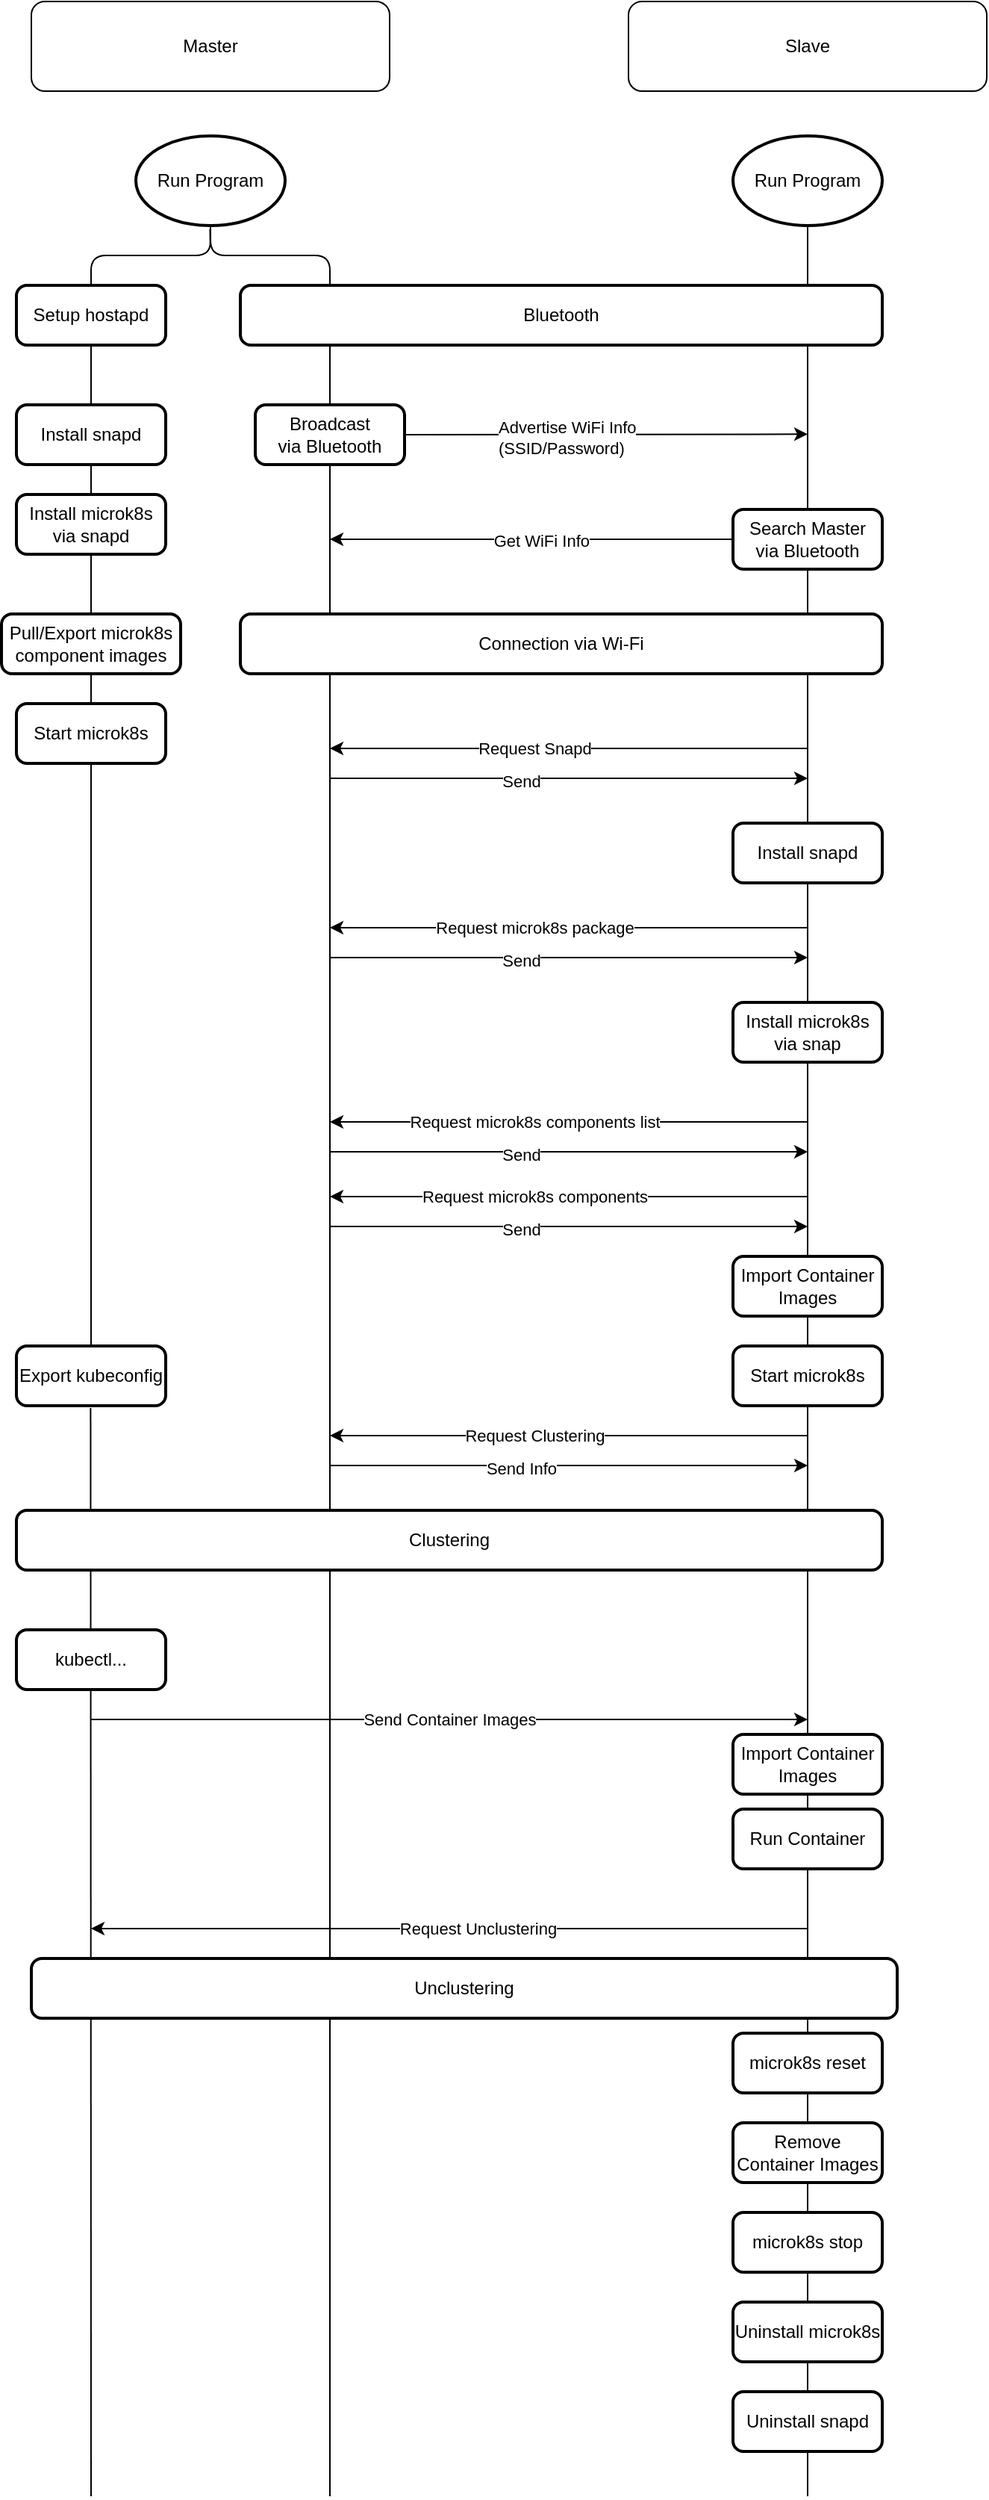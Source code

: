 <mxfile version="14.9.6" type="github">
  <diagram id="gEgANiIyuN02MawjHLud" name="Page-1">
    <mxGraphModel dx="1426" dy="792" grid="1" gridSize="10" guides="1" tooltips="1" connect="1" arrows="1" fold="1" page="1" pageScale="1" pageWidth="827" pageHeight="1169" background="#FFFFFF" math="0" shadow="0">
      <root>
        <mxCell id="0" />
        <mxCell id="1" parent="0" />
        <mxCell id="SWvYiksafZc5UlKeOqNJ-3" value="" style="endArrow=none;html=1;entryX=0.5;entryY=1;entryDx=0;entryDy=0;entryPerimeter=0;startArrow=none;" parent="1" source="wa4a-oyf6ngX7QvIM-na-53" target="wa4a-oyf6ngX7QvIM-na-9" edge="1">
          <mxGeometry width="50" height="50" relative="1" as="geometry">
            <mxPoint x="600" y="1370" as="sourcePoint" />
            <mxPoint x="600" y="160" as="targetPoint" />
          </mxGeometry>
        </mxCell>
        <mxCell id="wa4a-oyf6ngX7QvIM-na-44" value="" style="endArrow=classic;html=1;" parent="1" edge="1">
          <mxGeometry width="50" height="50" relative="1" as="geometry">
            <mxPoint x="280" y="300" as="sourcePoint" />
            <mxPoint x="600" y="299.66" as="targetPoint" />
          </mxGeometry>
        </mxCell>
        <mxCell id="wa4a-oyf6ngX7QvIM-na-45" value="Advertise WiFi Info&lt;br&gt;(SSID/Password)" style="edgeLabel;html=1;align=left;verticalAlign=middle;resizable=0;points=[];" parent="wa4a-oyf6ngX7QvIM-na-44" vertex="1" connectable="0">
          <mxGeometry x="-0.2" y="-2" relative="1" as="geometry">
            <mxPoint x="-17" as="offset" />
          </mxGeometry>
        </mxCell>
        <mxCell id="wa4a-oyf6ngX7QvIM-na-1" value="" style="endArrow=none;html=1;entryX=0.497;entryY=1.039;entryDx=0;entryDy=0;entryPerimeter=0;" parent="1" target="wa4a-oyf6ngX7QvIM-na-46" edge="1">
          <mxGeometry width="50" height="50" relative="1" as="geometry">
            <mxPoint x="120" y="1680" as="sourcePoint" />
            <mxPoint x="199.7" y="162.34" as="targetPoint" />
            <Array as="points" />
          </mxGeometry>
        </mxCell>
        <mxCell id="wa4a-oyf6ngX7QvIM-na-2" value="" style="endArrow=none;html=1;entryX=0.5;entryY=1;entryDx=0;entryDy=0;entryPerimeter=0;startArrow=none;" parent="1" source="wa4a-oyf6ngX7QvIM-na-9" target="wa4a-oyf6ngX7QvIM-na-7" edge="1">
          <mxGeometry width="50" height="50" relative="1" as="geometry">
            <mxPoint x="600" y="1440" as="sourcePoint" />
            <mxPoint x="280" y="250" as="targetPoint" />
          </mxGeometry>
        </mxCell>
        <mxCell id="wa4a-oyf6ngX7QvIM-na-3" value="" style="endArrow=none;html=1;entryX=0.5;entryY=1;entryDx=0;entryDy=0;entryPerimeter=0;" parent="1" target="wa4a-oyf6ngX7QvIM-na-6" edge="1">
          <mxGeometry width="50" height="50" relative="1" as="geometry">
            <mxPoint x="280" y="1680" as="sourcePoint" />
            <mxPoint x="199.66" y="160" as="targetPoint" />
            <Array as="points">
              <mxPoint x="280" y="180" />
              <mxPoint x="200" y="180" />
            </Array>
          </mxGeometry>
        </mxCell>
        <mxCell id="wa4a-oyf6ngX7QvIM-na-4" value="Master" style="rounded=1;whiteSpace=wrap;html=1;" parent="1" vertex="1">
          <mxGeometry x="80" y="10" width="240" height="60" as="geometry" />
        </mxCell>
        <mxCell id="wa4a-oyf6ngX7QvIM-na-5" value="Slave" style="rounded=1;whiteSpace=wrap;html=1;" parent="1" vertex="1">
          <mxGeometry x="480" y="10" width="240" height="60" as="geometry" />
        </mxCell>
        <mxCell id="wa4a-oyf6ngX7QvIM-na-6" value="Run Program" style="strokeWidth=2;html=1;shape=mxgraph.flowchart.start_1;whiteSpace=wrap;" parent="1" vertex="1">
          <mxGeometry x="150" y="100" width="100" height="60" as="geometry" />
        </mxCell>
        <mxCell id="wa4a-oyf6ngX7QvIM-na-7" value="Run Program" style="strokeWidth=2;html=1;shape=mxgraph.flowchart.start_1;whiteSpace=wrap;" parent="1" vertex="1">
          <mxGeometry x="550" y="100" width="100" height="60" as="geometry" />
        </mxCell>
        <mxCell id="wa4a-oyf6ngX7QvIM-na-8" value="&lt;div&gt;Broadcast&lt;/div&gt;&lt;div&gt;via Bluetooth&lt;br&gt;&lt;/div&gt;" style="rounded=1;whiteSpace=wrap;html=1;absoluteArcSize=1;arcSize=14;strokeWidth=2;" parent="1" vertex="1">
          <mxGeometry x="230" y="280" width="100" height="40" as="geometry" />
        </mxCell>
        <mxCell id="SWvYiksafZc5UlKeOqNJ-1" style="edgeStyle=orthogonalEdgeStyle;rounded=0;orthogonalLoop=1;jettySize=auto;html=1;" parent="1" edge="1">
          <mxGeometry relative="1" as="geometry">
            <mxPoint x="280" y="370" as="targetPoint" />
            <mxPoint x="600" y="370" as="sourcePoint" />
            <Array as="points" />
          </mxGeometry>
        </mxCell>
        <mxCell id="SWvYiksafZc5UlKeOqNJ-2" value="Get WiFi Info" style="edgeLabel;html=1;align=right;verticalAlign=middle;resizable=0;points=[];" parent="SWvYiksafZc5UlKeOqNJ-1" vertex="1" connectable="0">
          <mxGeometry x="-0.092" y="1" relative="1" as="geometry">
            <mxPoint as="offset" />
          </mxGeometry>
        </mxCell>
        <mxCell id="wa4a-oyf6ngX7QvIM-na-10" value="&lt;div align=&quot;center&quot;&gt;Bluetooth&lt;/div&gt;" style="rounded=1;whiteSpace=wrap;html=1;absoluteArcSize=1;arcSize=14;strokeWidth=2;align=center;" parent="1" vertex="1">
          <mxGeometry x="220" y="200" width="430" height="40" as="geometry" />
        </mxCell>
        <mxCell id="wa4a-oyf6ngX7QvIM-na-11" value="&lt;div&gt;Connection via Wi-Fi&lt;br&gt;&lt;/div&gt;" style="rounded=1;whiteSpace=wrap;html=1;absoluteArcSize=1;arcSize=14;strokeWidth=2;" parent="1" vertex="1">
          <mxGeometry x="220" y="420" width="430" height="40" as="geometry" />
        </mxCell>
        <mxCell id="wa4a-oyf6ngX7QvIM-na-12" value="" style="endArrow=classic;html=1;" parent="1" edge="1">
          <mxGeometry width="50" height="50" relative="1" as="geometry">
            <mxPoint x="600" y="510" as="sourcePoint" />
            <mxPoint x="280" y="510" as="targetPoint" />
          </mxGeometry>
        </mxCell>
        <mxCell id="wa4a-oyf6ngX7QvIM-na-13" value="&lt;div&gt;Request Snapd&lt;/div&gt;" style="edgeLabel;html=1;align=center;verticalAlign=middle;resizable=0;points=[];" parent="wa4a-oyf6ngX7QvIM-na-12" vertex="1" connectable="0">
          <mxGeometry x="0.148" relative="1" as="geometry">
            <mxPoint as="offset" />
          </mxGeometry>
        </mxCell>
        <mxCell id="wa4a-oyf6ngX7QvIM-na-14" value="" style="endArrow=classic;html=1;" parent="1" edge="1">
          <mxGeometry width="50" height="50" relative="1" as="geometry">
            <mxPoint x="280" y="530" as="sourcePoint" />
            <mxPoint x="600" y="530" as="targetPoint" />
          </mxGeometry>
        </mxCell>
        <mxCell id="wa4a-oyf6ngX7QvIM-na-15" value="Send" style="edgeLabel;html=1;align=center;verticalAlign=middle;resizable=0;points=[];" parent="wa4a-oyf6ngX7QvIM-na-14" vertex="1" connectable="0">
          <mxGeometry x="-0.2" y="-2" relative="1" as="geometry">
            <mxPoint as="offset" />
          </mxGeometry>
        </mxCell>
        <mxCell id="wa4a-oyf6ngX7QvIM-na-16" value="Install snapd" style="rounded=1;whiteSpace=wrap;html=1;absoluteArcSize=1;arcSize=14;strokeWidth=2;" parent="1" vertex="1">
          <mxGeometry x="550" y="560" width="100" height="40" as="geometry" />
        </mxCell>
        <mxCell id="wa4a-oyf6ngX7QvIM-na-17" value="" style="endArrow=classic;html=1;" parent="1" edge="1">
          <mxGeometry width="50" height="50" relative="1" as="geometry">
            <mxPoint x="600" y="630" as="sourcePoint" />
            <mxPoint x="280" y="630" as="targetPoint" />
          </mxGeometry>
        </mxCell>
        <mxCell id="wa4a-oyf6ngX7QvIM-na-18" value="&lt;div&gt;Request microk8s package&lt;br&gt;&lt;/div&gt;" style="edgeLabel;html=1;align=center;verticalAlign=middle;resizable=0;points=[];" parent="wa4a-oyf6ngX7QvIM-na-17" vertex="1" connectable="0">
          <mxGeometry x="0.148" relative="1" as="geometry">
            <mxPoint as="offset" />
          </mxGeometry>
        </mxCell>
        <mxCell id="wa4a-oyf6ngX7QvIM-na-19" value="" style="endArrow=classic;html=1;" parent="1" edge="1">
          <mxGeometry width="50" height="50" relative="1" as="geometry">
            <mxPoint x="280" y="650" as="sourcePoint" />
            <mxPoint x="600" y="650" as="targetPoint" />
          </mxGeometry>
        </mxCell>
        <mxCell id="wa4a-oyf6ngX7QvIM-na-20" value="Send" style="edgeLabel;html=1;align=center;verticalAlign=middle;resizable=0;points=[];" parent="wa4a-oyf6ngX7QvIM-na-19" vertex="1" connectable="0">
          <mxGeometry x="-0.2" y="-2" relative="1" as="geometry">
            <mxPoint as="offset" />
          </mxGeometry>
        </mxCell>
        <mxCell id="wa4a-oyf6ngX7QvIM-na-21" value="&lt;div&gt;Install microk8s&lt;/div&gt;&lt;div&gt;via snap&lt;br&gt;&lt;/div&gt;" style="rounded=1;whiteSpace=wrap;html=1;absoluteArcSize=1;arcSize=14;strokeWidth=2;" parent="1" vertex="1">
          <mxGeometry x="550" y="680" width="100" height="40" as="geometry" />
        </mxCell>
        <mxCell id="wa4a-oyf6ngX7QvIM-na-22" value="" style="endArrow=classic;html=1;" parent="1" edge="1">
          <mxGeometry width="50" height="50" relative="1" as="geometry">
            <mxPoint x="600" y="760" as="sourcePoint" />
            <mxPoint x="280" y="760" as="targetPoint" />
          </mxGeometry>
        </mxCell>
        <mxCell id="wa4a-oyf6ngX7QvIM-na-23" value="&lt;div&gt;Request microk8s components list&lt;br&gt;&lt;/div&gt;" style="edgeLabel;html=1;align=center;verticalAlign=middle;resizable=0;points=[];" parent="wa4a-oyf6ngX7QvIM-na-22" vertex="1" connectable="0">
          <mxGeometry x="0.148" relative="1" as="geometry">
            <mxPoint as="offset" />
          </mxGeometry>
        </mxCell>
        <mxCell id="wa4a-oyf6ngX7QvIM-na-24" value="" style="endArrow=classic;html=1;" parent="1" edge="1">
          <mxGeometry width="50" height="50" relative="1" as="geometry">
            <mxPoint x="280" y="780" as="sourcePoint" />
            <mxPoint x="600" y="780" as="targetPoint" />
          </mxGeometry>
        </mxCell>
        <mxCell id="wa4a-oyf6ngX7QvIM-na-25" value="Send" style="edgeLabel;html=1;align=center;verticalAlign=middle;resizable=0;points=[];" parent="wa4a-oyf6ngX7QvIM-na-24" vertex="1" connectable="0">
          <mxGeometry x="-0.2" y="-2" relative="1" as="geometry">
            <mxPoint as="offset" />
          </mxGeometry>
        </mxCell>
        <mxCell id="wa4a-oyf6ngX7QvIM-na-26" value="" style="endArrow=classic;html=1;" parent="1" edge="1">
          <mxGeometry width="50" height="50" relative="1" as="geometry">
            <mxPoint x="600" y="810" as="sourcePoint" />
            <mxPoint x="280" y="810" as="targetPoint" />
          </mxGeometry>
        </mxCell>
        <mxCell id="wa4a-oyf6ngX7QvIM-na-27" value="Request microk8s components" style="edgeLabel;html=1;align=center;verticalAlign=middle;resizable=0;points=[];" parent="wa4a-oyf6ngX7QvIM-na-26" vertex="1" connectable="0">
          <mxGeometry x="0.148" relative="1" as="geometry">
            <mxPoint as="offset" />
          </mxGeometry>
        </mxCell>
        <mxCell id="wa4a-oyf6ngX7QvIM-na-28" value="" style="endArrow=classic;html=1;" parent="1" edge="1">
          <mxGeometry width="50" height="50" relative="1" as="geometry">
            <mxPoint x="280" y="830" as="sourcePoint" />
            <mxPoint x="600" y="830" as="targetPoint" />
          </mxGeometry>
        </mxCell>
        <mxCell id="wa4a-oyf6ngX7QvIM-na-29" value="Send" style="edgeLabel;html=1;align=center;verticalAlign=middle;resizable=0;points=[];" parent="wa4a-oyf6ngX7QvIM-na-28" vertex="1" connectable="0">
          <mxGeometry x="-0.2" y="-2" relative="1" as="geometry">
            <mxPoint as="offset" />
          </mxGeometry>
        </mxCell>
        <mxCell id="wa4a-oyf6ngX7QvIM-na-30" value="&lt;div&gt;Import Container&lt;/div&gt;&lt;div&gt;Images&lt;br&gt;&lt;/div&gt;" style="rounded=1;whiteSpace=wrap;html=1;absoluteArcSize=1;arcSize=14;strokeWidth=2;" parent="1" vertex="1">
          <mxGeometry x="550" y="850" width="100" height="40" as="geometry" />
        </mxCell>
        <mxCell id="wa4a-oyf6ngX7QvIM-na-31" value="" style="endArrow=none;html=1;entryX=0.497;entryY=1.039;entryDx=0;entryDy=0;entryPerimeter=0;startArrow=none;" parent="1" source="wa4a-oyf6ngX7QvIM-na-46" target="wa4a-oyf6ngX7QvIM-na-6" edge="1">
          <mxGeometry width="50" height="50" relative="1" as="geometry">
            <mxPoint x="120" y="1120" as="sourcePoint" />
            <mxPoint x="80" y="140" as="targetPoint" />
            <Array as="points">
              <mxPoint x="120" y="180" />
              <mxPoint x="200" y="180" />
            </Array>
          </mxGeometry>
        </mxCell>
        <mxCell id="wa4a-oyf6ngX7QvIM-na-32" value="Install snapd" style="rounded=1;whiteSpace=wrap;html=1;absoluteArcSize=1;arcSize=14;strokeWidth=2;" parent="1" vertex="1">
          <mxGeometry x="70" y="280" width="100" height="40" as="geometry" />
        </mxCell>
        <mxCell id="wa4a-oyf6ngX7QvIM-na-33" value="&lt;div&gt;Install microk8s&lt;/div&gt;&lt;div&gt;via snapd&lt;br&gt;&lt;/div&gt;" style="rounded=1;whiteSpace=wrap;html=1;absoluteArcSize=1;arcSize=14;strokeWidth=2;" parent="1" vertex="1">
          <mxGeometry x="70" y="340" width="100" height="40" as="geometry" />
        </mxCell>
        <mxCell id="wa4a-oyf6ngX7QvIM-na-34" value="Pull/Export microk8s component images" style="rounded=1;whiteSpace=wrap;html=1;absoluteArcSize=1;arcSize=14;strokeWidth=2;" parent="1" vertex="1">
          <mxGeometry x="60" y="420" width="120" height="40" as="geometry" />
        </mxCell>
        <mxCell id="wa4a-oyf6ngX7QvIM-na-35" value="Start microk8s" style="rounded=1;whiteSpace=wrap;html=1;absoluteArcSize=1;arcSize=14;strokeWidth=2;" parent="1" vertex="1">
          <mxGeometry x="70" y="480" width="100" height="40" as="geometry" />
        </mxCell>
        <mxCell id="wa4a-oyf6ngX7QvIM-na-36" value="Start microk8s" style="rounded=1;whiteSpace=wrap;html=1;absoluteArcSize=1;arcSize=14;strokeWidth=2;" parent="1" vertex="1">
          <mxGeometry x="550" y="910" width="100" height="40" as="geometry" />
        </mxCell>
        <mxCell id="wa4a-oyf6ngX7QvIM-na-37" value="" style="endArrow=classic;html=1;" parent="1" edge="1">
          <mxGeometry width="50" height="50" relative="1" as="geometry">
            <mxPoint x="600" y="970" as="sourcePoint" />
            <mxPoint x="280" y="970" as="targetPoint" />
          </mxGeometry>
        </mxCell>
        <mxCell id="wa4a-oyf6ngX7QvIM-na-38" value="&lt;div&gt;Request Clustering&lt;/div&gt;" style="edgeLabel;html=1;align=center;verticalAlign=middle;resizable=0;points=[];" parent="wa4a-oyf6ngX7QvIM-na-37" vertex="1" connectable="0">
          <mxGeometry x="0.148" relative="1" as="geometry">
            <mxPoint as="offset" />
          </mxGeometry>
        </mxCell>
        <mxCell id="wa4a-oyf6ngX7QvIM-na-39" value="" style="endArrow=classic;html=1;" parent="1" edge="1">
          <mxGeometry width="50" height="50" relative="1" as="geometry">
            <mxPoint x="280" y="990" as="sourcePoint" />
            <mxPoint x="600" y="990" as="targetPoint" />
          </mxGeometry>
        </mxCell>
        <mxCell id="wa4a-oyf6ngX7QvIM-na-40" value="&lt;div&gt;Send Info&lt;/div&gt;" style="edgeLabel;html=1;align=center;verticalAlign=middle;resizable=0;points=[];" parent="wa4a-oyf6ngX7QvIM-na-39" vertex="1" connectable="0">
          <mxGeometry x="-0.2" y="-2" relative="1" as="geometry">
            <mxPoint as="offset" />
          </mxGeometry>
        </mxCell>
        <mxCell id="wa4a-oyf6ngX7QvIM-na-41" value="Clustering" style="rounded=1;whiteSpace=wrap;html=1;absoluteArcSize=1;arcSize=14;strokeWidth=2;" parent="1" vertex="1">
          <mxGeometry x="70" y="1020" width="580" height="40" as="geometry" />
        </mxCell>
        <mxCell id="wa4a-oyf6ngX7QvIM-na-46" value="Export kubeconfig" style="rounded=1;whiteSpace=wrap;html=1;absoluteArcSize=1;arcSize=14;strokeWidth=2;" parent="1" vertex="1">
          <mxGeometry x="70" y="910" width="100" height="40" as="geometry" />
        </mxCell>
        <mxCell id="wa4a-oyf6ngX7QvIM-na-47" value="kubectl..." style="rounded=1;whiteSpace=wrap;html=1;absoluteArcSize=1;arcSize=14;strokeWidth=2;" parent="1" vertex="1">
          <mxGeometry x="70" y="1100" width="100" height="40" as="geometry" />
        </mxCell>
        <mxCell id="wa4a-oyf6ngX7QvIM-na-48" value="Run Container" style="rounded=1;whiteSpace=wrap;html=1;absoluteArcSize=1;arcSize=14;strokeWidth=2;" parent="1" vertex="1">
          <mxGeometry x="550" y="1220" width="100" height="40" as="geometry" />
        </mxCell>
        <mxCell id="wa4a-oyf6ngX7QvIM-na-49" value="&lt;div&gt;Send Container Images&lt;br&gt;&lt;/div&gt;" style="endArrow=classic;html=1;" parent="1" edge="1">
          <mxGeometry width="50" height="50" relative="1" as="geometry">
            <mxPoint x="120" y="1160.0" as="sourcePoint" />
            <mxPoint x="600" y="1160" as="targetPoint" />
          </mxGeometry>
        </mxCell>
        <mxCell id="wa4a-oyf6ngX7QvIM-na-50" value="Unclustering" style="rounded=1;whiteSpace=wrap;html=1;absoluteArcSize=1;arcSize=14;strokeWidth=2;" parent="1" vertex="1">
          <mxGeometry x="80" y="1320" width="580" height="40" as="geometry" />
        </mxCell>
        <mxCell id="wa4a-oyf6ngX7QvIM-na-51" value="" style="endArrow=classic;html=1;" parent="1" edge="1">
          <mxGeometry width="50" height="50" relative="1" as="geometry">
            <mxPoint x="600" y="1300" as="sourcePoint" />
            <mxPoint x="120" y="1300" as="targetPoint" />
          </mxGeometry>
        </mxCell>
        <mxCell id="wa4a-oyf6ngX7QvIM-na-52" value="Request Unclustering" style="edgeLabel;html=1;align=center;verticalAlign=middle;resizable=0;points=[];" parent="wa4a-oyf6ngX7QvIM-na-51" vertex="1" connectable="0">
          <mxGeometry x="-0.077" relative="1" as="geometry">
            <mxPoint as="offset" />
          </mxGeometry>
        </mxCell>
        <mxCell id="wa4a-oyf6ngX7QvIM-na-53" value="microk8s reset" style="rounded=1;whiteSpace=wrap;html=1;absoluteArcSize=1;arcSize=14;strokeWidth=2;" parent="1" vertex="1">
          <mxGeometry x="550" y="1370" width="100" height="40" as="geometry" />
        </mxCell>
        <mxCell id="wa4a-oyf6ngX7QvIM-na-54" value="" style="endArrow=none;html=1;entryX=0.5;entryY=1;entryDx=0;entryDy=0;entryPerimeter=0;" parent="1" target="wa4a-oyf6ngX7QvIM-na-53" edge="1">
          <mxGeometry width="50" height="50" relative="1" as="geometry">
            <mxPoint x="600" y="1680" as="sourcePoint" />
            <mxPoint x="600" y="160" as="targetPoint" />
          </mxGeometry>
        </mxCell>
        <mxCell id="wa4a-oyf6ngX7QvIM-na-55" value="Remove Container Images" style="rounded=1;whiteSpace=wrap;html=1;absoluteArcSize=1;arcSize=14;strokeWidth=2;" parent="1" vertex="1">
          <mxGeometry x="550" y="1430" width="100" height="40" as="geometry" />
        </mxCell>
        <mxCell id="wa4a-oyf6ngX7QvIM-na-56" value="Uninstall microk8s" style="rounded=1;whiteSpace=wrap;html=1;absoluteArcSize=1;arcSize=14;strokeWidth=2;" parent="1" vertex="1">
          <mxGeometry x="550" y="1550" width="100" height="40" as="geometry" />
        </mxCell>
        <mxCell id="wa4a-oyf6ngX7QvIM-na-57" value="Uninstall snapd" style="rounded=1;whiteSpace=wrap;html=1;absoluteArcSize=1;arcSize=14;strokeWidth=2;" parent="1" vertex="1">
          <mxGeometry x="550" y="1610" width="100" height="40" as="geometry" />
        </mxCell>
        <mxCell id="wa4a-oyf6ngX7QvIM-na-58" value="microk8s stop" style="rounded=1;whiteSpace=wrap;html=1;absoluteArcSize=1;arcSize=14;strokeWidth=2;" parent="1" vertex="1">
          <mxGeometry x="550" y="1490" width="100" height="40" as="geometry" />
        </mxCell>
        <mxCell id="Zbi8GaNqGG5ncswKltC8-1" value="&lt;div&gt;Import Container&lt;/div&gt;&lt;div&gt;Images&lt;br&gt;&lt;/div&gt;" style="rounded=1;whiteSpace=wrap;html=1;absoluteArcSize=1;arcSize=14;strokeWidth=2;" parent="1" vertex="1">
          <mxGeometry x="550" y="1170" width="100" height="40" as="geometry" />
        </mxCell>
        <mxCell id="Zbi8GaNqGG5ncswKltC8-4" value="Setup hostapd" style="rounded=1;whiteSpace=wrap;html=1;absoluteArcSize=1;arcSize=14;strokeWidth=2;" parent="1" vertex="1">
          <mxGeometry x="70" y="200" width="100" height="40" as="geometry" />
        </mxCell>
        <mxCell id="wa4a-oyf6ngX7QvIM-na-9" value="&lt;div&gt;Search Master&lt;br&gt;&lt;/div&gt;&lt;div&gt;via Bluetooth&lt;br&gt;&lt;/div&gt;" style="rounded=1;whiteSpace=wrap;html=1;absoluteArcSize=1;arcSize=14;strokeWidth=2;" parent="1" vertex="1">
          <mxGeometry x="550" y="350" width="100" height="40" as="geometry" />
        </mxCell>
      </root>
    </mxGraphModel>
  </diagram>
</mxfile>
